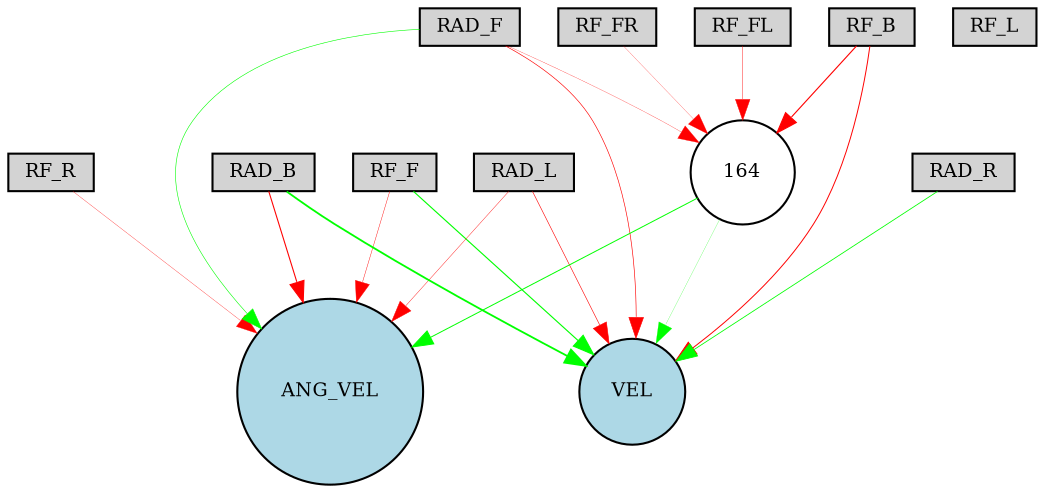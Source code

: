 digraph {
	node [fontsize=9 height=0.2 shape=circle width=0.2]
	RF_R [fillcolor=lightgray shape=box style=filled]
	RF_FR [fillcolor=lightgray shape=box style=filled]
	RF_F [fillcolor=lightgray shape=box style=filled]
	RF_FL [fillcolor=lightgray shape=box style=filled]
	RF_L [fillcolor=lightgray shape=box style=filled]
	RF_B [fillcolor=lightgray shape=box style=filled]
	RAD_F [fillcolor=lightgray shape=box style=filled]
	RAD_L [fillcolor=lightgray shape=box style=filled]
	RAD_B [fillcolor=lightgray shape=box style=filled]
	RAD_R [fillcolor=lightgray shape=box style=filled]
	ANG_VEL [fillcolor=lightblue style=filled]
	VEL [fillcolor=lightblue style=filled]
	164 [fillcolor=white style=filled]
	RF_FR -> 164 [color=red penwidth=0.10615014690424138 style=solid]
	RF_B -> VEL [color=red penwidth=0.4709002287239583 style=solid]
	164 -> VEL [color=green penwidth=0.10538369238816556 style=solid]
	164 -> ANG_VEL [color=green penwidth=0.46987451129047164 style=solid]
	RF_F -> VEL [color=green penwidth=0.540045669709673 style=solid]
	RAD_B -> ANG_VEL [color=red penwidth=0.5203522674253491 style=solid]
	RAD_F -> VEL [color=red penwidth=0.30455518545143767 style=solid]
	RAD_B -> VEL [color=green penwidth=0.8709709100007741 style=solid]
	RAD_L -> VEL [color=red penwidth=0.2874552001221915 style=solid]
	RF_B -> 164 [color=red penwidth=0.5378073399947649 style=solid]
	RF_R -> ANG_VEL [color=red penwidth=0.1455973337412162 style=solid]
	RAD_F -> 164 [color=red penwidth=0.1287275412590359 style=solid]
	RF_FL -> 164 [color=red penwidth=0.20150178093081733 style=solid]
	RAD_R -> VEL [color=green penwidth=0.38939788024000155 style=solid]
	RAD_L -> ANG_VEL [color=red penwidth=0.19043784056937307 style=solid]
	RAD_F -> ANG_VEL [color=green penwidth=0.278543144852209 style=solid]
	RF_F -> ANG_VEL [color=red penwidth=0.20260956661684984 style=solid]
}
